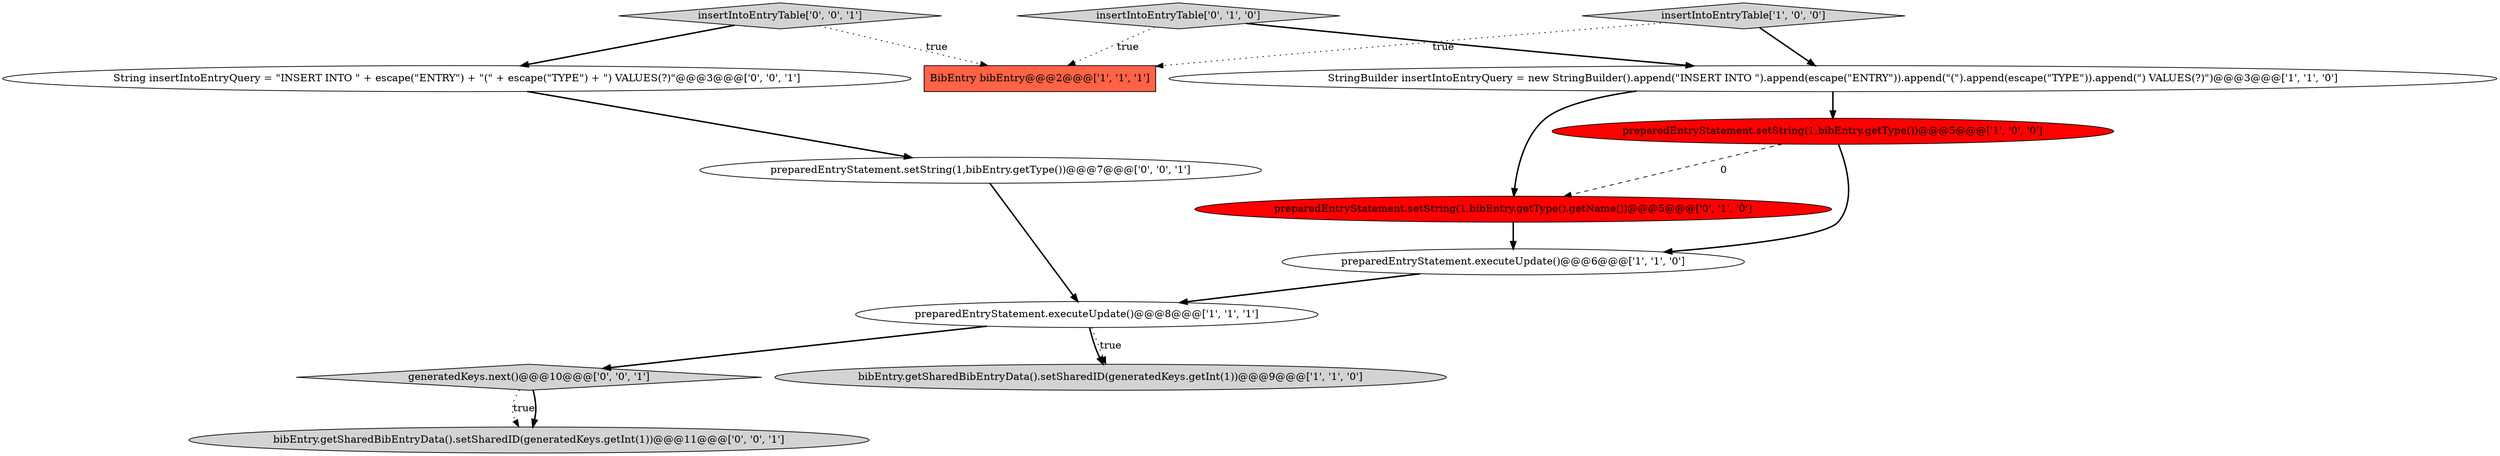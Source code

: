 digraph {
4 [style = filled, label = "BibEntry bibEntry@@@2@@@['1', '1', '1']", fillcolor = tomato, shape = box image = "AAA0AAABBB1BBB"];
9 [style = filled, label = "preparedEntryStatement.setString(1,bibEntry.getType())@@@7@@@['0', '0', '1']", fillcolor = white, shape = ellipse image = "AAA0AAABBB3BBB"];
11 [style = filled, label = "generatedKeys.next()@@@10@@@['0', '0', '1']", fillcolor = lightgray, shape = diamond image = "AAA0AAABBB3BBB"];
2 [style = filled, label = "StringBuilder insertIntoEntryQuery = new StringBuilder().append(\"INSERT INTO \").append(escape(\"ENTRY\")).append(\"(\").append(escape(\"TYPE\")).append(\") VALUES(?)\")@@@3@@@['1', '1', '0']", fillcolor = white, shape = ellipse image = "AAA0AAABBB1BBB"];
5 [style = filled, label = "bibEntry.getSharedBibEntryData().setSharedID(generatedKeys.getInt(1))@@@9@@@['1', '1', '0']", fillcolor = lightgray, shape = ellipse image = "AAA0AAABBB1BBB"];
3 [style = filled, label = "preparedEntryStatement.executeUpdate()@@@6@@@['1', '1', '0']", fillcolor = white, shape = ellipse image = "AAA0AAABBB1BBB"];
10 [style = filled, label = "insertIntoEntryTable['0', '0', '1']", fillcolor = lightgray, shape = diamond image = "AAA0AAABBB3BBB"];
12 [style = filled, label = "String insertIntoEntryQuery = \"INSERT INTO \" + escape(\"ENTRY\") + \"(\" + escape(\"TYPE\") + \") VALUES(?)\"@@@3@@@['0', '0', '1']", fillcolor = white, shape = ellipse image = "AAA0AAABBB3BBB"];
6 [style = filled, label = "insertIntoEntryTable['1', '0', '0']", fillcolor = lightgray, shape = diamond image = "AAA0AAABBB1BBB"];
7 [style = filled, label = "insertIntoEntryTable['0', '1', '0']", fillcolor = lightgray, shape = diamond image = "AAA0AAABBB2BBB"];
13 [style = filled, label = "bibEntry.getSharedBibEntryData().setSharedID(generatedKeys.getInt(1))@@@11@@@['0', '0', '1']", fillcolor = lightgray, shape = ellipse image = "AAA0AAABBB3BBB"];
8 [style = filled, label = "preparedEntryStatement.setString(1,bibEntry.getType().getName())@@@5@@@['0', '1', '0']", fillcolor = red, shape = ellipse image = "AAA1AAABBB2BBB"];
0 [style = filled, label = "preparedEntryStatement.executeUpdate()@@@8@@@['1', '1', '1']", fillcolor = white, shape = ellipse image = "AAA0AAABBB1BBB"];
1 [style = filled, label = "preparedEntryStatement.setString(1,bibEntry.getType())@@@5@@@['1', '0', '0']", fillcolor = red, shape = ellipse image = "AAA1AAABBB1BBB"];
1->3 [style = bold, label=""];
0->11 [style = bold, label=""];
1->8 [style = dashed, label="0"];
0->5 [style = dotted, label="true"];
11->13 [style = dotted, label="true"];
9->0 [style = bold, label=""];
6->4 [style = dotted, label="true"];
10->4 [style = dotted, label="true"];
11->13 [style = bold, label=""];
12->9 [style = bold, label=""];
10->12 [style = bold, label=""];
7->2 [style = bold, label=""];
2->1 [style = bold, label=""];
3->0 [style = bold, label=""];
7->4 [style = dotted, label="true"];
2->8 [style = bold, label=""];
0->5 [style = bold, label=""];
8->3 [style = bold, label=""];
6->2 [style = bold, label=""];
}
